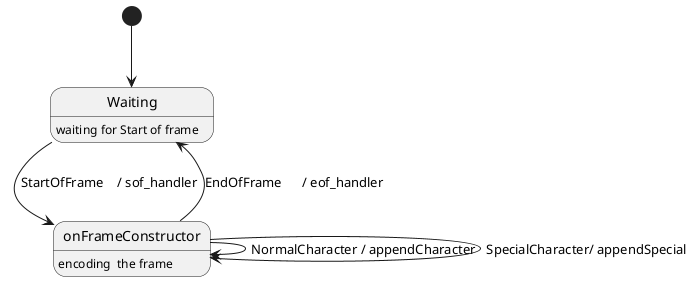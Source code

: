 @startuml encoder


[*] --> Waiting
Waiting : waiting for Start of frame

Waiting       --> onFrameConstructor :             StartOfFrame    / sof_handler
onFrameConstructor :   encoding  the frame

onFrameConstructor --> Waiting            :        EndOfFrame      / eof_handler
onFrameConstructor --> onFrameConstructor :        NormalCharacter / appendCharacter 
onFrameConstructor --> onFrameConstructor :        SpecialCharacter/ appendSpecial



@enduml


